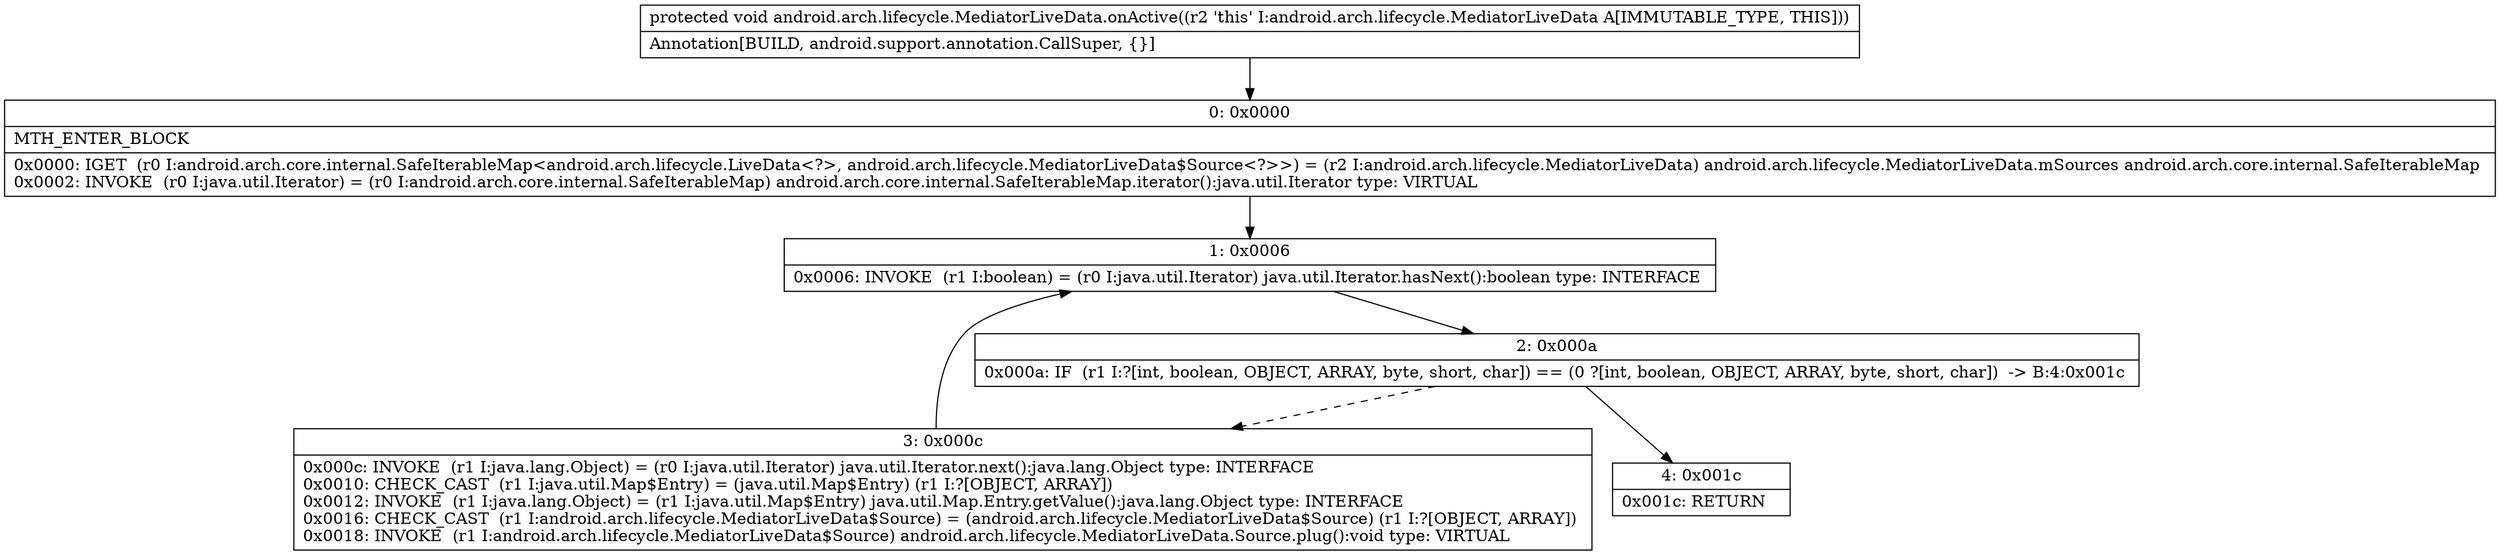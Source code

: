 digraph "CFG forandroid.arch.lifecycle.MediatorLiveData.onActive()V" {
Node_0 [shape=record,label="{0\:\ 0x0000|MTH_ENTER_BLOCK\l|0x0000: IGET  (r0 I:android.arch.core.internal.SafeIterableMap\<android.arch.lifecycle.LiveData\<?\>, android.arch.lifecycle.MediatorLiveData$Source\<?\>\>) = (r2 I:android.arch.lifecycle.MediatorLiveData) android.arch.lifecycle.MediatorLiveData.mSources android.arch.core.internal.SafeIterableMap \l0x0002: INVOKE  (r0 I:java.util.Iterator) = (r0 I:android.arch.core.internal.SafeIterableMap) android.arch.core.internal.SafeIterableMap.iterator():java.util.Iterator type: VIRTUAL \l}"];
Node_1 [shape=record,label="{1\:\ 0x0006|0x0006: INVOKE  (r1 I:boolean) = (r0 I:java.util.Iterator) java.util.Iterator.hasNext():boolean type: INTERFACE \l}"];
Node_2 [shape=record,label="{2\:\ 0x000a|0x000a: IF  (r1 I:?[int, boolean, OBJECT, ARRAY, byte, short, char]) == (0 ?[int, boolean, OBJECT, ARRAY, byte, short, char])  \-\> B:4:0x001c \l}"];
Node_3 [shape=record,label="{3\:\ 0x000c|0x000c: INVOKE  (r1 I:java.lang.Object) = (r0 I:java.util.Iterator) java.util.Iterator.next():java.lang.Object type: INTERFACE \l0x0010: CHECK_CAST  (r1 I:java.util.Map$Entry) = (java.util.Map$Entry) (r1 I:?[OBJECT, ARRAY]) \l0x0012: INVOKE  (r1 I:java.lang.Object) = (r1 I:java.util.Map$Entry) java.util.Map.Entry.getValue():java.lang.Object type: INTERFACE \l0x0016: CHECK_CAST  (r1 I:android.arch.lifecycle.MediatorLiveData$Source) = (android.arch.lifecycle.MediatorLiveData$Source) (r1 I:?[OBJECT, ARRAY]) \l0x0018: INVOKE  (r1 I:android.arch.lifecycle.MediatorLiveData$Source) android.arch.lifecycle.MediatorLiveData.Source.plug():void type: VIRTUAL \l}"];
Node_4 [shape=record,label="{4\:\ 0x001c|0x001c: RETURN   \l}"];
MethodNode[shape=record,label="{protected void android.arch.lifecycle.MediatorLiveData.onActive((r2 'this' I:android.arch.lifecycle.MediatorLiveData A[IMMUTABLE_TYPE, THIS]))  | Annotation[BUILD, android.support.annotation.CallSuper, \{\}]\l}"];
MethodNode -> Node_0;
Node_0 -> Node_1;
Node_1 -> Node_2;
Node_2 -> Node_3[style=dashed];
Node_2 -> Node_4;
Node_3 -> Node_1;
}

